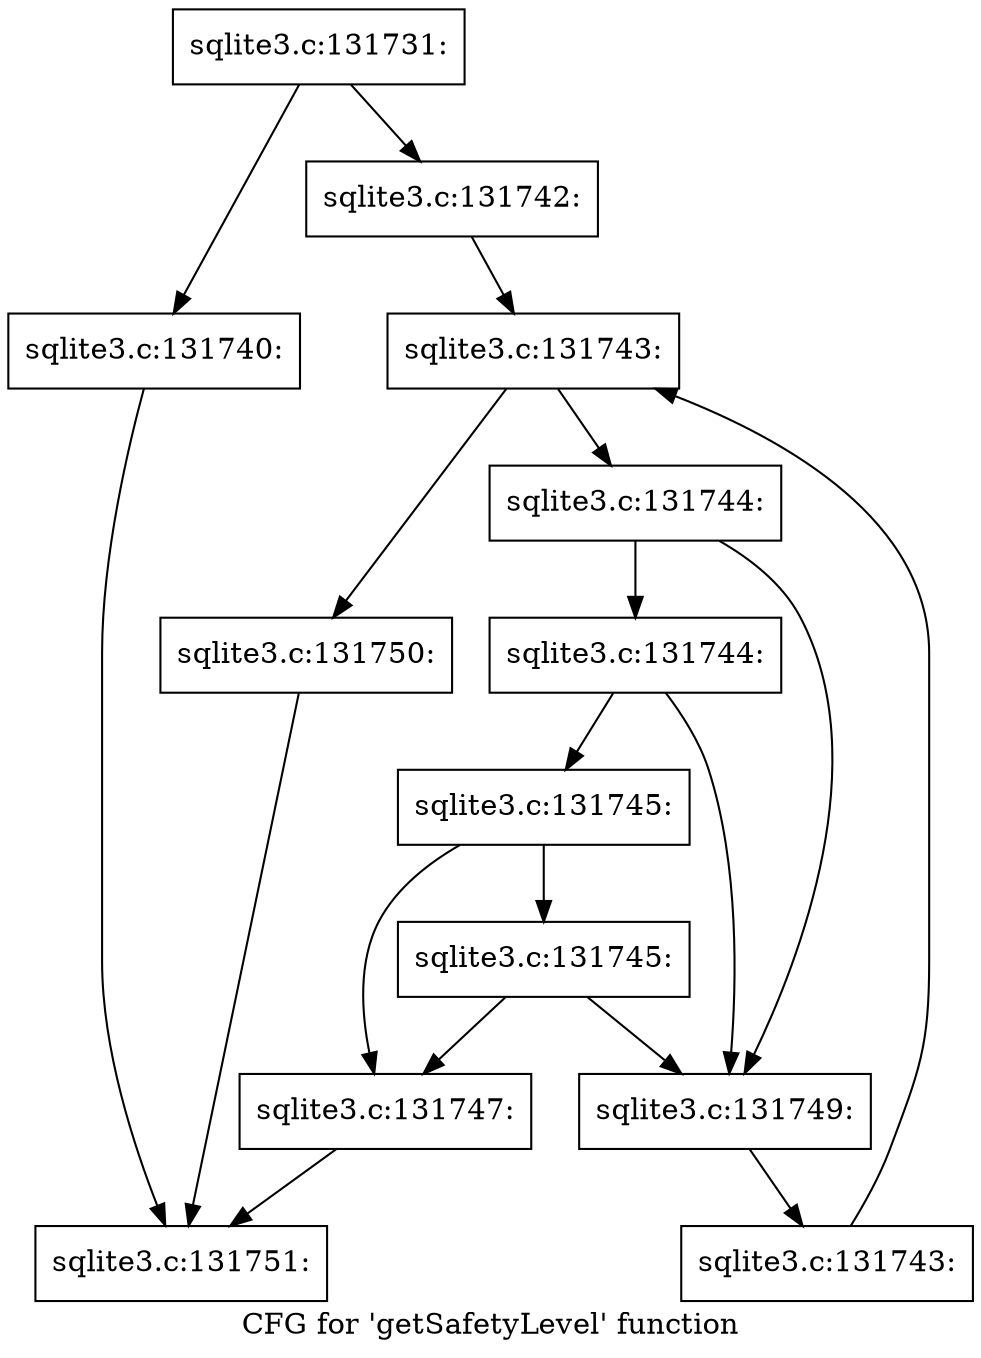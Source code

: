 digraph "CFG for 'getSafetyLevel' function" {
	label="CFG for 'getSafetyLevel' function";

	Node0x55c0fa21dbb0 [shape=record,label="{sqlite3.c:131731:}"];
	Node0x55c0fa21dbb0 -> Node0x55c0fa2222b0;
	Node0x55c0fa21dbb0 -> Node0x55c0fa222300;
	Node0x55c0fa2222b0 [shape=record,label="{sqlite3.c:131740:}"];
	Node0x55c0fa2222b0 -> Node0x55c0fa21dd30;
	Node0x55c0fa222300 [shape=record,label="{sqlite3.c:131742:}"];
	Node0x55c0fa222300 -> Node0x55c0fa223090;
	Node0x55c0fa223090 [shape=record,label="{sqlite3.c:131743:}"];
	Node0x55c0fa223090 -> Node0x55c0fa2232b0;
	Node0x55c0fa223090 -> Node0x55c0fa222ee0;
	Node0x55c0fa2232b0 [shape=record,label="{sqlite3.c:131744:}"];
	Node0x55c0fa2232b0 -> Node0x55c0fa2237e0;
	Node0x55c0fa2232b0 -> Node0x55c0fa223710;
	Node0x55c0fa2237e0 [shape=record,label="{sqlite3.c:131744:}"];
	Node0x55c0fa2237e0 -> Node0x55c0fa223760;
	Node0x55c0fa2237e0 -> Node0x55c0fa223710;
	Node0x55c0fa223760 [shape=record,label="{sqlite3.c:131745:}"];
	Node0x55c0fa223760 -> Node0x55c0fa224540;
	Node0x55c0fa223760 -> Node0x55c0fa2236c0;
	Node0x55c0fa224540 [shape=record,label="{sqlite3.c:131745:}"];
	Node0x55c0fa224540 -> Node0x55c0fa2236c0;
	Node0x55c0fa224540 -> Node0x55c0fa223710;
	Node0x55c0fa2236c0 [shape=record,label="{sqlite3.c:131747:}"];
	Node0x55c0fa2236c0 -> Node0x55c0fa21dd30;
	Node0x55c0fa223710 [shape=record,label="{sqlite3.c:131749:}"];
	Node0x55c0fa223710 -> Node0x55c0fa223220;
	Node0x55c0fa223220 [shape=record,label="{sqlite3.c:131743:}"];
	Node0x55c0fa223220 -> Node0x55c0fa223090;
	Node0x55c0fa222ee0 [shape=record,label="{sqlite3.c:131750:}"];
	Node0x55c0fa222ee0 -> Node0x55c0fa21dd30;
	Node0x55c0fa21dd30 [shape=record,label="{sqlite3.c:131751:}"];
}
